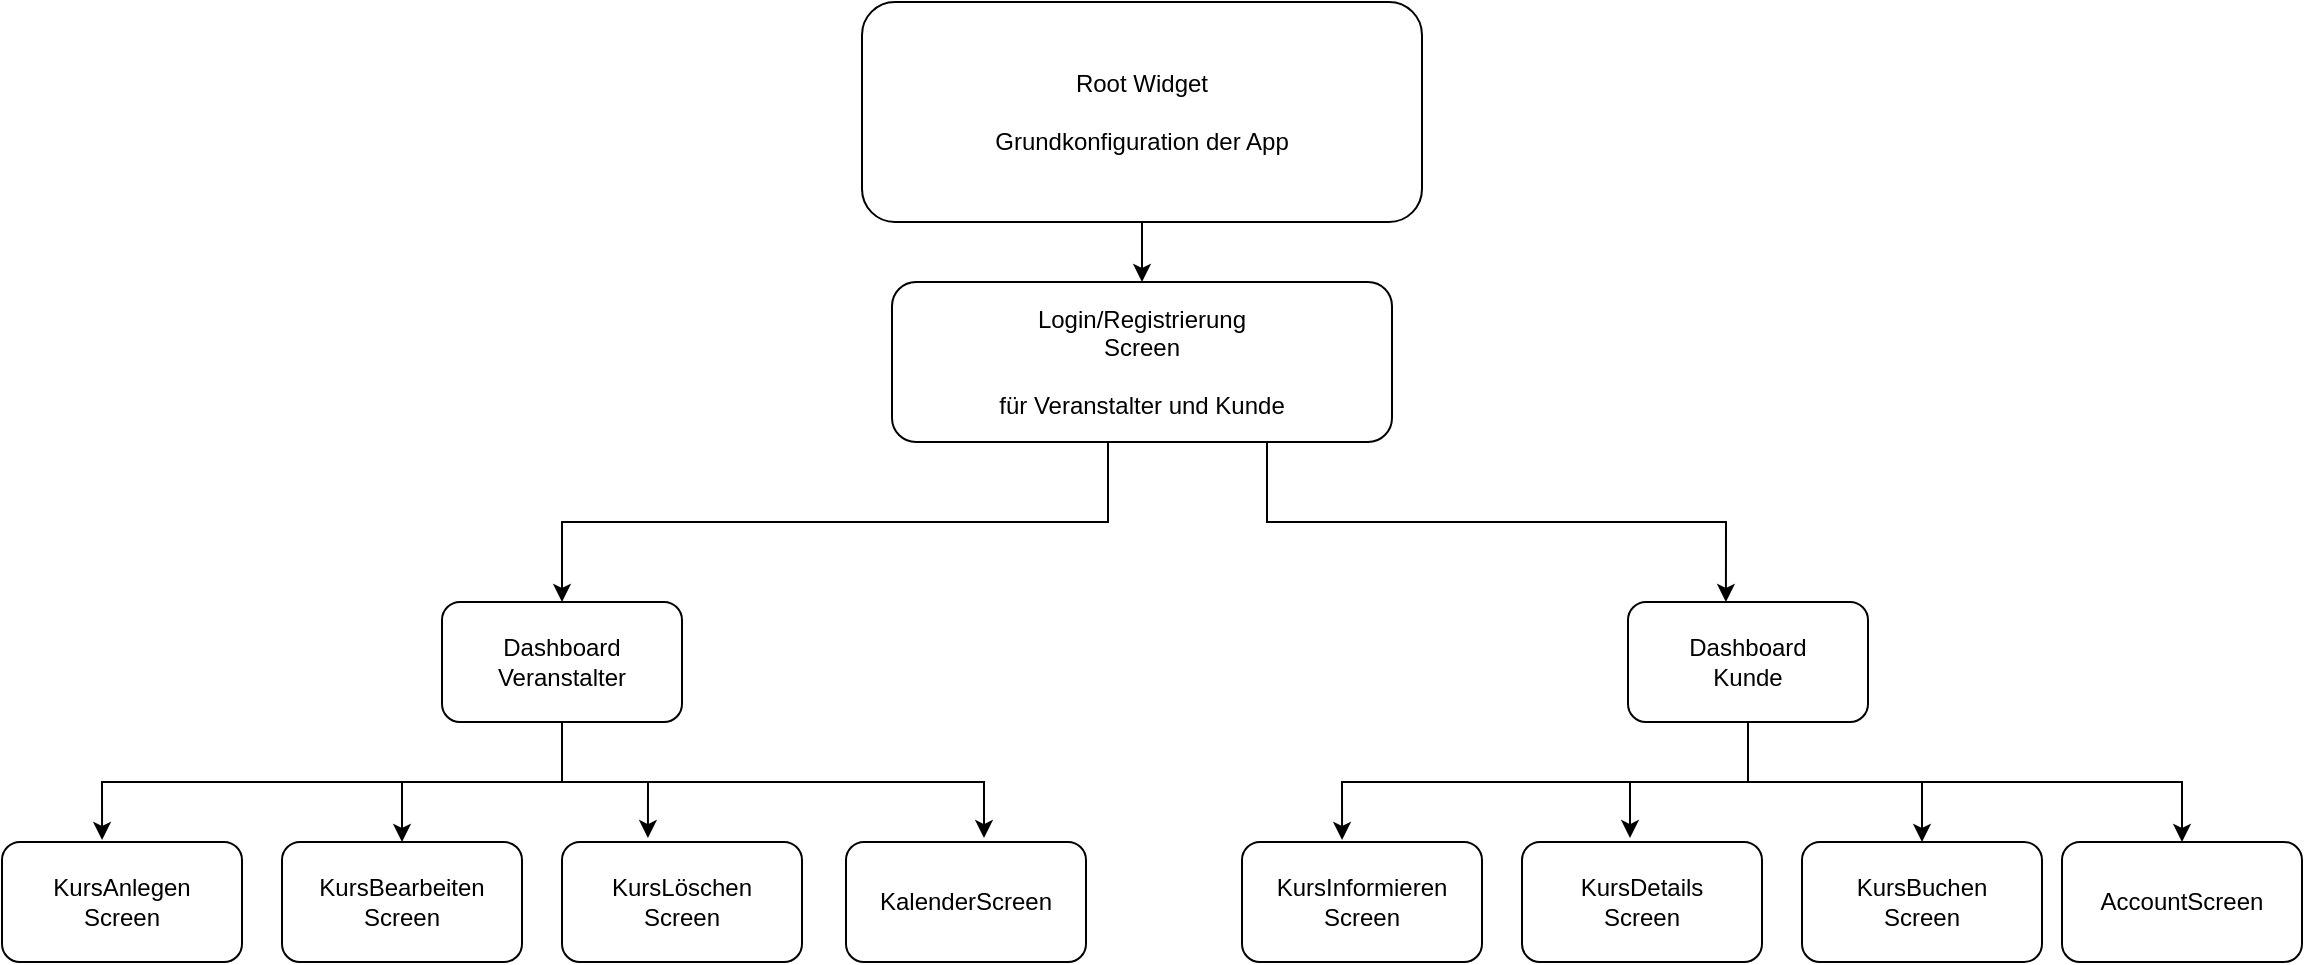 <mxfile version="21.7.5" type="github">
  <diagram id="prtHgNgQTEPvFCAcTncT" name="Page-1">
    <mxGraphModel dx="1434" dy="750" grid="1" gridSize="10" guides="1" tooltips="1" connect="1" arrows="1" fold="1" page="1" pageScale="1" pageWidth="1169" pageHeight="827" math="0" shadow="0">
      <root>
        <mxCell id="0" />
        <mxCell id="1" parent="0" />
        <mxCell id="gJhfEPrgk0ttWDwor9L8-6" style="edgeStyle=orthogonalEdgeStyle;rounded=0;orthogonalLoop=1;jettySize=auto;html=1;exitX=0.5;exitY=1;exitDx=0;exitDy=0;entryX=0.5;entryY=0;entryDx=0;entryDy=0;" edge="1" parent="1" source="gJhfEPrgk0ttWDwor9L8-1" target="gJhfEPrgk0ttWDwor9L8-2">
          <mxGeometry relative="1" as="geometry" />
        </mxCell>
        <mxCell id="gJhfEPrgk0ttWDwor9L8-1" value="Root Widget&lt;br&gt;&lt;br&gt;Grundkonfiguration der App" style="rounded=1;whiteSpace=wrap;html=1;" vertex="1" parent="1">
          <mxGeometry x="440" y="20" width="280" height="110" as="geometry" />
        </mxCell>
        <mxCell id="gJhfEPrgk0ttWDwor9L8-9" style="edgeStyle=orthogonalEdgeStyle;rounded=0;orthogonalLoop=1;jettySize=auto;html=1;exitX=0.25;exitY=1;exitDx=0;exitDy=0;entryX=0.5;entryY=0;entryDx=0;entryDy=0;" edge="1" parent="1" source="gJhfEPrgk0ttWDwor9L8-2" target="gJhfEPrgk0ttWDwor9L8-3">
          <mxGeometry relative="1" as="geometry">
            <Array as="points">
              <mxPoint x="563" y="280" />
              <mxPoint x="290" y="280" />
            </Array>
          </mxGeometry>
        </mxCell>
        <mxCell id="gJhfEPrgk0ttWDwor9L8-10" style="edgeStyle=orthogonalEdgeStyle;rounded=0;orthogonalLoop=1;jettySize=auto;html=1;exitX=0.75;exitY=1;exitDx=0;exitDy=0;entryX=0.408;entryY=0;entryDx=0;entryDy=0;entryPerimeter=0;" edge="1" parent="1" source="gJhfEPrgk0ttWDwor9L8-2" target="gJhfEPrgk0ttWDwor9L8-4">
          <mxGeometry relative="1" as="geometry" />
        </mxCell>
        <mxCell id="gJhfEPrgk0ttWDwor9L8-2" value="Login/Registrierung&lt;br&gt;Screen&lt;br&gt;&lt;br&gt;für Veranstalter und Kunde" style="rounded=1;whiteSpace=wrap;html=1;" vertex="1" parent="1">
          <mxGeometry x="455" y="160" width="250" height="80" as="geometry" />
        </mxCell>
        <mxCell id="gJhfEPrgk0ttWDwor9L8-22" style="edgeStyle=orthogonalEdgeStyle;rounded=0;orthogonalLoop=1;jettySize=auto;html=1;exitX=0.5;exitY=1;exitDx=0;exitDy=0;entryX=0.358;entryY=-0.033;entryDx=0;entryDy=0;entryPerimeter=0;" edge="1" parent="1" source="gJhfEPrgk0ttWDwor9L8-3" target="gJhfEPrgk0ttWDwor9L8-13">
          <mxGeometry relative="1" as="geometry" />
        </mxCell>
        <mxCell id="gJhfEPrgk0ttWDwor9L8-24" style="edgeStyle=orthogonalEdgeStyle;rounded=0;orthogonalLoop=1;jettySize=auto;html=1;exitX=0.5;exitY=1;exitDx=0;exitDy=0;entryX=0.5;entryY=0;entryDx=0;entryDy=0;" edge="1" parent="1" source="gJhfEPrgk0ttWDwor9L8-3" target="gJhfEPrgk0ttWDwor9L8-12">
          <mxGeometry relative="1" as="geometry" />
        </mxCell>
        <mxCell id="gJhfEPrgk0ttWDwor9L8-25" style="edgeStyle=orthogonalEdgeStyle;rounded=0;orthogonalLoop=1;jettySize=auto;html=1;exitX=0.5;exitY=1;exitDx=0;exitDy=0;entryX=0.417;entryY=-0.017;entryDx=0;entryDy=0;entryPerimeter=0;" edge="1" parent="1" source="gJhfEPrgk0ttWDwor9L8-3" target="gJhfEPrgk0ttWDwor9L8-11">
          <mxGeometry relative="1" as="geometry" />
        </mxCell>
        <mxCell id="gJhfEPrgk0ttWDwor9L8-26" style="edgeStyle=orthogonalEdgeStyle;rounded=0;orthogonalLoop=1;jettySize=auto;html=1;exitX=0.5;exitY=1;exitDx=0;exitDy=0;entryX=0.575;entryY=-0.033;entryDx=0;entryDy=0;entryPerimeter=0;" edge="1" parent="1" source="gJhfEPrgk0ttWDwor9L8-3" target="gJhfEPrgk0ttWDwor9L8-14">
          <mxGeometry relative="1" as="geometry" />
        </mxCell>
        <mxCell id="gJhfEPrgk0ttWDwor9L8-3" value="Dashboard&lt;br&gt;Veranstalter" style="rounded=1;whiteSpace=wrap;html=1;" vertex="1" parent="1">
          <mxGeometry x="230" y="320" width="120" height="60" as="geometry" />
        </mxCell>
        <mxCell id="gJhfEPrgk0ttWDwor9L8-27" style="edgeStyle=orthogonalEdgeStyle;rounded=0;orthogonalLoop=1;jettySize=auto;html=1;exitX=0.5;exitY=1;exitDx=0;exitDy=0;entryX=0.5;entryY=0;entryDx=0;entryDy=0;" edge="1" parent="1" source="gJhfEPrgk0ttWDwor9L8-4" target="gJhfEPrgk0ttWDwor9L8-18">
          <mxGeometry relative="1" as="geometry" />
        </mxCell>
        <mxCell id="gJhfEPrgk0ttWDwor9L8-28" style="edgeStyle=orthogonalEdgeStyle;rounded=0;orthogonalLoop=1;jettySize=auto;html=1;exitX=0.5;exitY=1;exitDx=0;exitDy=0;entryX=0.5;entryY=0;entryDx=0;entryDy=0;" edge="1" parent="1" source="gJhfEPrgk0ttWDwor9L8-4" target="gJhfEPrgk0ttWDwor9L8-17">
          <mxGeometry relative="1" as="geometry" />
        </mxCell>
        <mxCell id="gJhfEPrgk0ttWDwor9L8-29" style="edgeStyle=orthogonalEdgeStyle;rounded=0;orthogonalLoop=1;jettySize=auto;html=1;exitX=0.5;exitY=1;exitDx=0;exitDy=0;entryX=0.45;entryY=-0.033;entryDx=0;entryDy=0;entryPerimeter=0;" edge="1" parent="1" source="gJhfEPrgk0ttWDwor9L8-4" target="gJhfEPrgk0ttWDwor9L8-16">
          <mxGeometry relative="1" as="geometry" />
        </mxCell>
        <mxCell id="gJhfEPrgk0ttWDwor9L8-30" style="edgeStyle=orthogonalEdgeStyle;rounded=0;orthogonalLoop=1;jettySize=auto;html=1;exitX=0.5;exitY=1;exitDx=0;exitDy=0;entryX=0.417;entryY=-0.017;entryDx=0;entryDy=0;entryPerimeter=0;" edge="1" parent="1" source="gJhfEPrgk0ttWDwor9L8-4" target="gJhfEPrgk0ttWDwor9L8-15">
          <mxGeometry relative="1" as="geometry" />
        </mxCell>
        <mxCell id="gJhfEPrgk0ttWDwor9L8-4" value="Dashboard&lt;br&gt;Kunde" style="rounded=1;whiteSpace=wrap;html=1;" vertex="1" parent="1">
          <mxGeometry x="823" y="320" width="120" height="60" as="geometry" />
        </mxCell>
        <mxCell id="gJhfEPrgk0ttWDwor9L8-11" value="KursAnlegen&lt;br&gt;Screen" style="rounded=1;whiteSpace=wrap;html=1;" vertex="1" parent="1">
          <mxGeometry x="10" y="440" width="120" height="60" as="geometry" />
        </mxCell>
        <mxCell id="gJhfEPrgk0ttWDwor9L8-12" value="KursBearbeiten&lt;br&gt;Screen" style="rounded=1;whiteSpace=wrap;html=1;" vertex="1" parent="1">
          <mxGeometry x="150" y="440" width="120" height="60" as="geometry" />
        </mxCell>
        <mxCell id="gJhfEPrgk0ttWDwor9L8-13" value="KursLöschen&lt;br&gt;Screen" style="rounded=1;whiteSpace=wrap;html=1;" vertex="1" parent="1">
          <mxGeometry x="290" y="440" width="120" height="60" as="geometry" />
        </mxCell>
        <mxCell id="gJhfEPrgk0ttWDwor9L8-14" value="KalenderScreen" style="rounded=1;whiteSpace=wrap;html=1;" vertex="1" parent="1">
          <mxGeometry x="432" y="440" width="120" height="60" as="geometry" />
        </mxCell>
        <mxCell id="gJhfEPrgk0ttWDwor9L8-15" value="KursInformieren&lt;br&gt;Screen" style="rounded=1;whiteSpace=wrap;html=1;" vertex="1" parent="1">
          <mxGeometry x="630" y="440" width="120" height="60" as="geometry" />
        </mxCell>
        <mxCell id="gJhfEPrgk0ttWDwor9L8-16" value="KursDetails&lt;br&gt;Screen" style="rounded=1;whiteSpace=wrap;html=1;" vertex="1" parent="1">
          <mxGeometry x="770" y="440" width="120" height="60" as="geometry" />
        </mxCell>
        <mxCell id="gJhfEPrgk0ttWDwor9L8-17" value="KursBuchen&lt;br&gt;Screen" style="rounded=1;whiteSpace=wrap;html=1;" vertex="1" parent="1">
          <mxGeometry x="910" y="440" width="120" height="60" as="geometry" />
        </mxCell>
        <mxCell id="gJhfEPrgk0ttWDwor9L8-18" value="AccountScreen" style="rounded=1;whiteSpace=wrap;html=1;" vertex="1" parent="1">
          <mxGeometry x="1040" y="440" width="120" height="60" as="geometry" />
        </mxCell>
      </root>
    </mxGraphModel>
  </diagram>
</mxfile>
